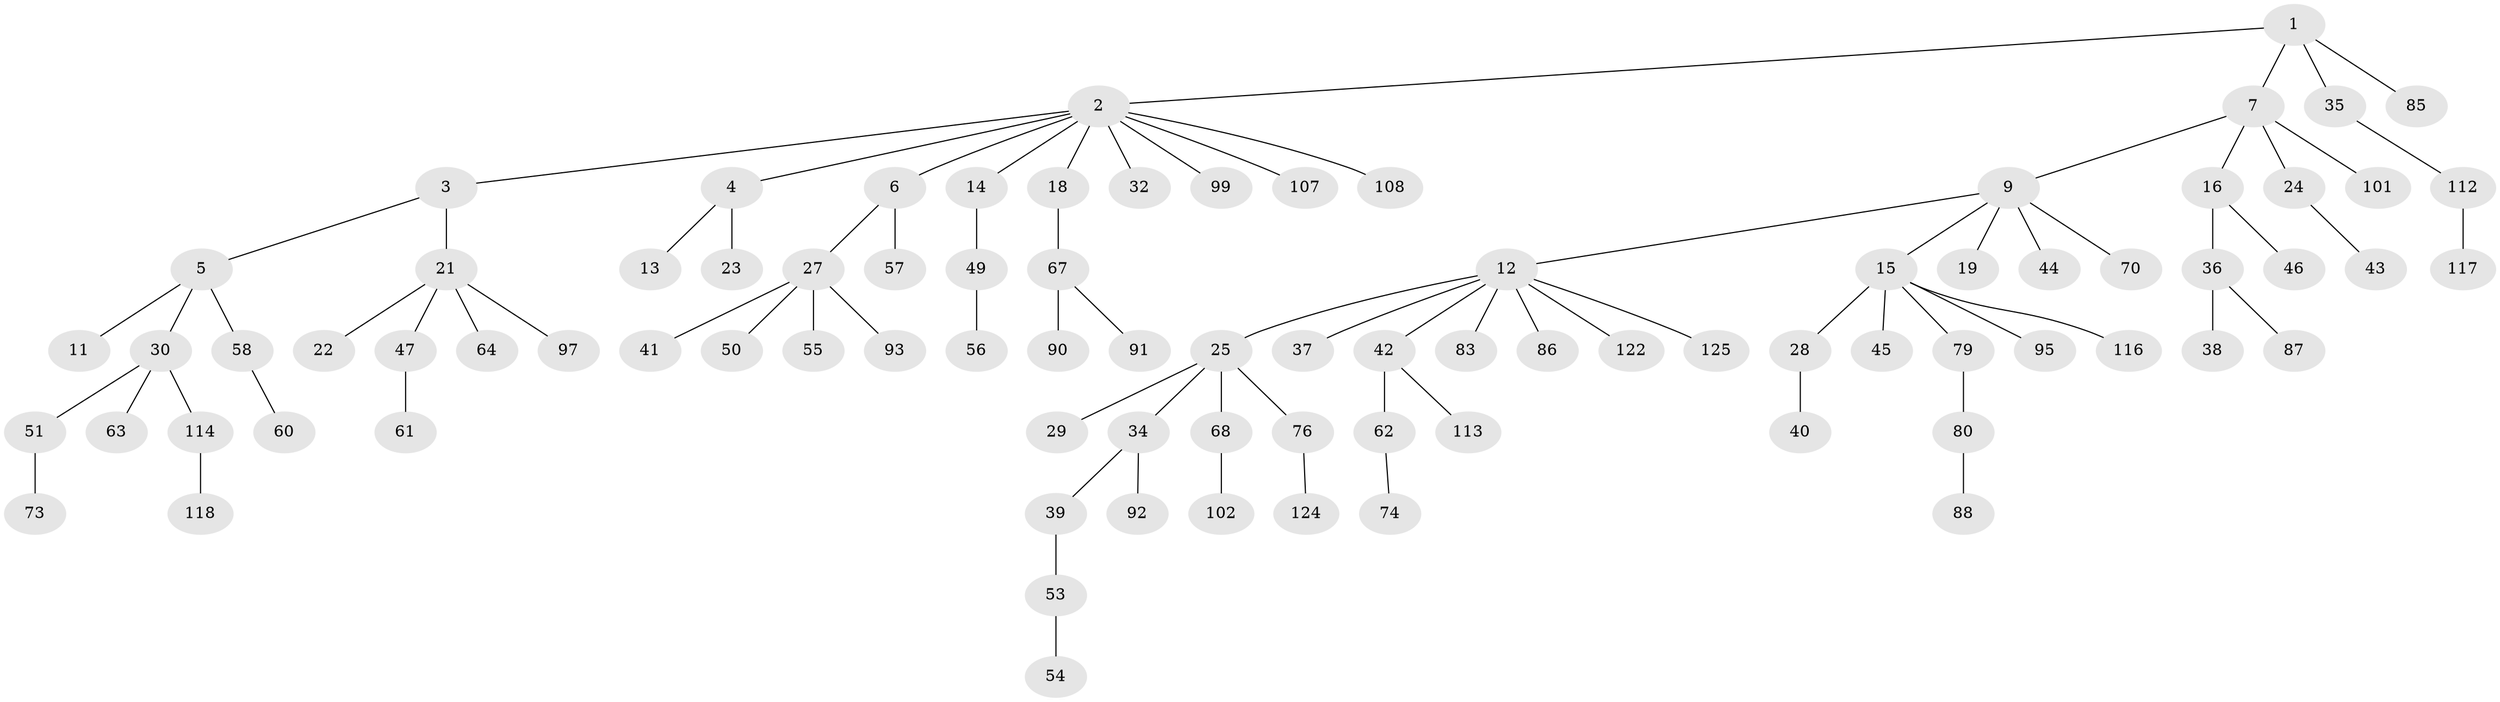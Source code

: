 // Generated by graph-tools (version 1.1) at 2025/52/02/27/25 19:52:13]
// undirected, 87 vertices, 86 edges
graph export_dot {
graph [start="1"]
  node [color=gray90,style=filled];
  1 [super="+31"];
  2 [super="+17"];
  3;
  4 [super="+115"];
  5;
  6 [super="+103"];
  7 [super="+8"];
  9 [super="+10"];
  11 [super="+72"];
  12 [super="+109"];
  13;
  14 [super="+26"];
  15 [super="+105"];
  16 [super="+20"];
  18;
  19;
  21 [super="+71"];
  22 [super="+110"];
  23;
  24 [super="+98"];
  25 [super="+33"];
  27 [super="+120"];
  28;
  29;
  30 [super="+65"];
  32 [super="+48"];
  34 [super="+104"];
  35;
  36 [super="+59"];
  37;
  38;
  39;
  40 [super="+84"];
  41 [super="+82"];
  42 [super="+89"];
  43;
  44;
  45;
  46 [super="+94"];
  47;
  49 [super="+52"];
  50 [super="+69"];
  51;
  53 [super="+77"];
  54 [super="+100"];
  55;
  56;
  57;
  58 [super="+66"];
  60;
  61 [super="+78"];
  62;
  63;
  64;
  67 [super="+81"];
  68 [super="+75"];
  70;
  73;
  74;
  76;
  79;
  80 [super="+111"];
  83;
  85 [super="+106"];
  86;
  87;
  88;
  90;
  91;
  92;
  93 [super="+123"];
  95 [super="+96"];
  97 [super="+121"];
  99;
  101;
  102;
  107;
  108;
  112;
  113 [super="+119"];
  114;
  116;
  117;
  118;
  122;
  124;
  125;
  1 -- 2;
  1 -- 7;
  1 -- 35;
  1 -- 85;
  2 -- 3;
  2 -- 4;
  2 -- 6;
  2 -- 14;
  2 -- 32;
  2 -- 108;
  2 -- 18;
  2 -- 99;
  2 -- 107;
  3 -- 5;
  3 -- 21;
  4 -- 13;
  4 -- 23;
  5 -- 11;
  5 -- 30;
  5 -- 58;
  6 -- 27;
  6 -- 57;
  7 -- 16;
  7 -- 101;
  7 -- 24;
  7 -- 9;
  9 -- 19;
  9 -- 70;
  9 -- 12;
  9 -- 44;
  9 -- 15;
  12 -- 25;
  12 -- 37;
  12 -- 42;
  12 -- 83;
  12 -- 86;
  12 -- 125;
  12 -- 122;
  14 -- 49;
  15 -- 28;
  15 -- 45;
  15 -- 79;
  15 -- 95;
  15 -- 116;
  16 -- 46;
  16 -- 36;
  18 -- 67;
  21 -- 22;
  21 -- 47;
  21 -- 64;
  21 -- 97;
  24 -- 43;
  25 -- 29;
  25 -- 34;
  25 -- 68;
  25 -- 76;
  27 -- 41;
  27 -- 50;
  27 -- 55;
  27 -- 93;
  28 -- 40;
  30 -- 51;
  30 -- 63;
  30 -- 114;
  34 -- 39;
  34 -- 92;
  35 -- 112;
  36 -- 38;
  36 -- 87;
  39 -- 53;
  42 -- 62;
  42 -- 113;
  47 -- 61;
  49 -- 56;
  51 -- 73;
  53 -- 54;
  58 -- 60;
  62 -- 74;
  67 -- 91;
  67 -- 90;
  68 -- 102;
  76 -- 124;
  79 -- 80;
  80 -- 88;
  112 -- 117;
  114 -- 118;
}
